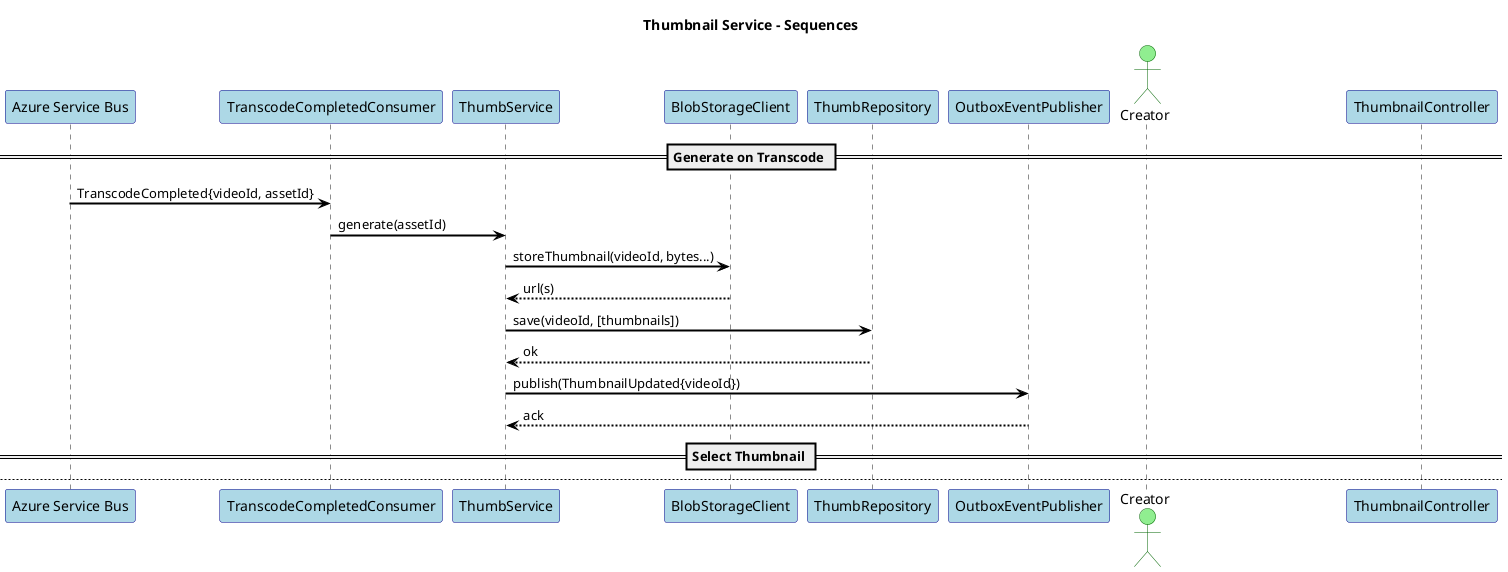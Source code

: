 @startuml
title Thumbnail Service - Sequences

skinparam shadowing false
skinparam fontName "Helvetica"
skinparam titleFontName "Helvetica"
skinparam legendFontName "Helvetica"
skinparam noteFontName "Helvetica"
skinparam backgroundColor white
skinparam participantBackgroundColor lightblue
skinparam participantBorderColor darkblue
skinparam actorBackgroundColor lightgreen
skinparam actorBorderColor darkgreen
skinparam arrowColor black
skinparam arrowThickness 2
skinparam sequenceArrowThickness 2
skinparam sequenceMessageAlignment left
skinparam sequenceReferenceBackgroundColor lightyellow
skinparam sequenceReferenceBorderColor black


participant "Azure Service Bus" as Bus
participant "TranscodeCompletedConsumer" as Consumer
participant "ThumbService" as S
participant "BlobStorageClient" as Blob
participant "ThumbRepository" as Repo
participant "OutboxEventPublisher" as Outbox

== Generate on Transcode ==
Bus -> Consumer: TranscodeCompleted{videoId, assetId}
Consumer -> S: generate(assetId)
S -> Blob: storeThumbnail(videoId, bytes...)
Blob --> S: url(s)
S -> Repo: save(videoId, [thumbnails])
Repo --> S: ok
S -> Outbox: publish(ThumbnailUpdated{videoId})
Outbox --> S: ack

== Select Thumbnail ==
newpage Select Thumbnail
actor Creator
participant "ThumbnailController" as C
Creator -> C: POST /videos/{id}/thumbnails/select {url}
C -> S: select(videoId, url)
S -> Repo: setSelected(videoId, url)
Repo --> S: ok
S -> Outbox: publish(ThumbnailUpdated{videoId, selected=url})
Outbox --> S: ack
S --> Creator: 204

@enduml
